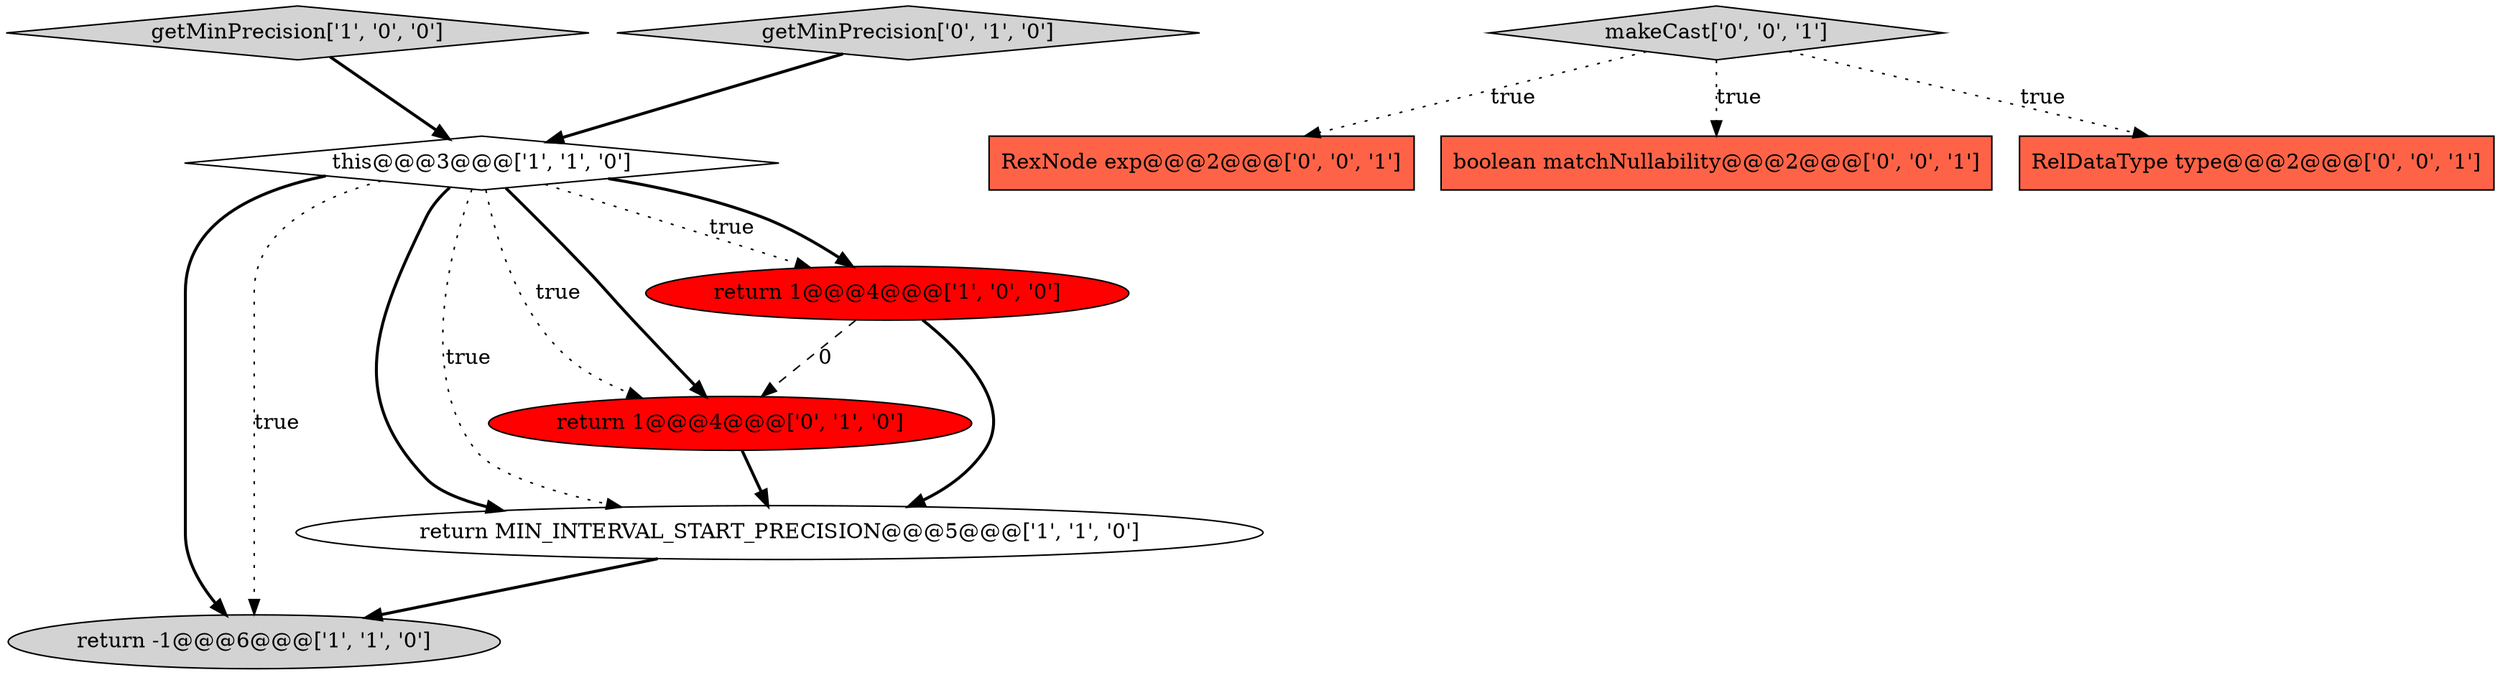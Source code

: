 digraph {
2 [style = filled, label = "this@@@3@@@['1', '1', '0']", fillcolor = white, shape = diamond image = "AAA0AAABBB1BBB"];
0 [style = filled, label = "return -1@@@6@@@['1', '1', '0']", fillcolor = lightgray, shape = ellipse image = "AAA0AAABBB1BBB"];
4 [style = filled, label = "return MIN_INTERVAL_START_PRECISION@@@5@@@['1', '1', '0']", fillcolor = white, shape = ellipse image = "AAA0AAABBB1BBB"];
1 [style = filled, label = "getMinPrecision['1', '0', '0']", fillcolor = lightgray, shape = diamond image = "AAA0AAABBB1BBB"];
5 [style = filled, label = "getMinPrecision['0', '1', '0']", fillcolor = lightgray, shape = diamond image = "AAA0AAABBB2BBB"];
7 [style = filled, label = "RexNode exp@@@2@@@['0', '0', '1']", fillcolor = tomato, shape = box image = "AAA0AAABBB3BBB"];
6 [style = filled, label = "return 1@@@4@@@['0', '1', '0']", fillcolor = red, shape = ellipse image = "AAA1AAABBB2BBB"];
8 [style = filled, label = "boolean matchNullability@@@2@@@['0', '0', '1']", fillcolor = tomato, shape = box image = "AAA0AAABBB3BBB"];
10 [style = filled, label = "RelDataType type@@@2@@@['0', '0', '1']", fillcolor = tomato, shape = box image = "AAA0AAABBB3BBB"];
3 [style = filled, label = "return 1@@@4@@@['1', '0', '0']", fillcolor = red, shape = ellipse image = "AAA1AAABBB1BBB"];
9 [style = filled, label = "makeCast['0', '0', '1']", fillcolor = lightgray, shape = diamond image = "AAA0AAABBB3BBB"];
2->3 [style = dotted, label="true"];
6->4 [style = bold, label=""];
5->2 [style = bold, label=""];
1->2 [style = bold, label=""];
2->0 [style = bold, label=""];
3->6 [style = dashed, label="0"];
2->0 [style = dotted, label="true"];
9->7 [style = dotted, label="true"];
4->0 [style = bold, label=""];
9->10 [style = dotted, label="true"];
2->6 [style = dotted, label="true"];
2->4 [style = bold, label=""];
3->4 [style = bold, label=""];
2->6 [style = bold, label=""];
2->4 [style = dotted, label="true"];
2->3 [style = bold, label=""];
9->8 [style = dotted, label="true"];
}
